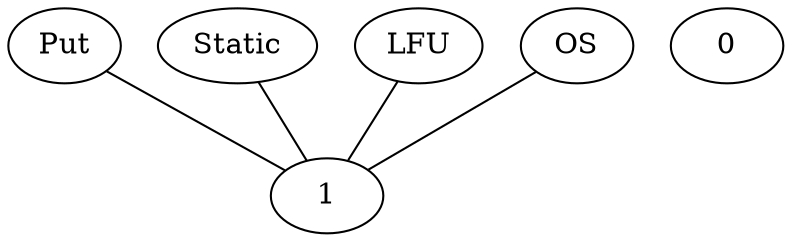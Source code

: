graph G {
  Put;
  Static;
  LFU;
  OS;
  0;
  1;
  OS -- 1;
  Put -- 1;
  LFU -- 1;
  Static -- 1;
}
